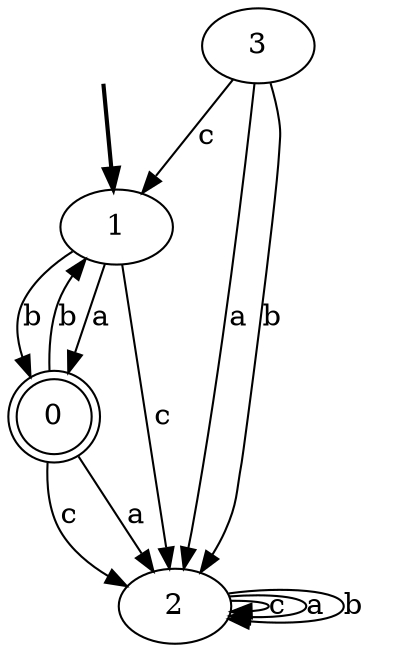 digraph {
	fake [style=invisible]
	0 [shape=doublecircle]
	1 [root=true]
	2
	3
	fake -> 1 [style=bold]
	0 -> 2 [label=c]
	0 -> 2 [label=a]
	0 -> 1 [label=b]
	1 -> 0 [label=a]
	1 -> 2 [label=c]
	1 -> 0 [label=b]
	2 -> 2 [label=c]
	2 -> 2 [label=a]
	2 -> 2 [label=b]
	3 -> 1 [label=c]
	3 -> 2 [label=a]
	3 -> 2 [label=b]
}
